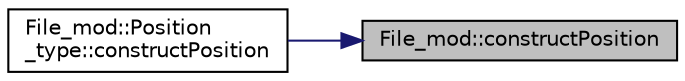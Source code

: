 digraph "File_mod::constructPosition"
{
 // LATEX_PDF_SIZE
  edge [fontname="Helvetica",fontsize="10",labelfontname="Helvetica",labelfontsize="10"];
  node [fontname="Helvetica",fontsize="10",shape=record];
  rankdir="RL";
  Node1 [label="File_mod::constructPosition",height=0.2,width=0.4,color="black", fillcolor="grey75", style="filled", fontcolor="black",tooltip=" "];
  Node1 -> Node2 [dir="back",color="midnightblue",fontsize="10",style="solid",fontname="Helvetica"];
  Node2 [label="File_mod::Position\l_type::constructPosition",height=0.2,width=0.4,color="black", fillcolor="white", style="filled",URL="$structFile__mod_1_1Position__type.html#a10a4be0e07475c881f0ada739a6c6355",tooltip=" "];
}
